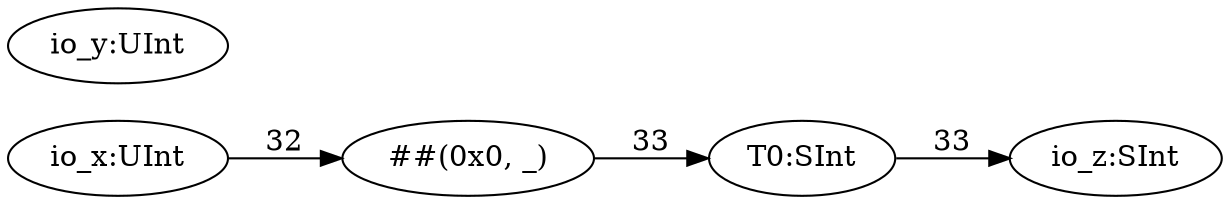 digraph ZeroWidthTest_DivUUZ_1{
rankdir = LR;
  io_z[label="io_z:SInt"];
  T0[label="T0:SInt"];
  T1[label="##(0x0, _)"];
  io_x[label="io_x:UInt"];
  io_y[label="io_y:UInt"];
  T0 -> io_z[label="33"];
  T1 -> T0[label="33"];
  io_x -> T1[label="32"];
}